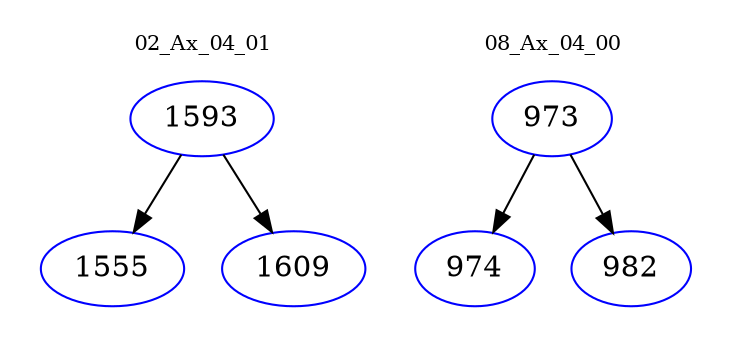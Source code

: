 digraph{
subgraph cluster_0 {
color = white
label = "02_Ax_04_01";
fontsize=10;
T0_1593 [label="1593", color="blue"]
T0_1593 -> T0_1555 [color="black"]
T0_1555 [label="1555", color="blue"]
T0_1593 -> T0_1609 [color="black"]
T0_1609 [label="1609", color="blue"]
}
subgraph cluster_1 {
color = white
label = "08_Ax_04_00";
fontsize=10;
T1_973 [label="973", color="blue"]
T1_973 -> T1_974 [color="black"]
T1_974 [label="974", color="blue"]
T1_973 -> T1_982 [color="black"]
T1_982 [label="982", color="blue"]
}
}
